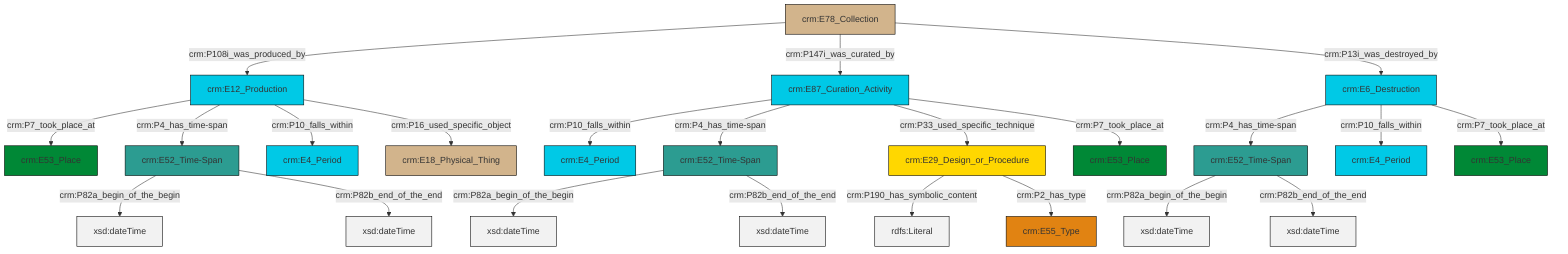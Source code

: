 graph TD
classDef Literal fill:#f2f2f2,stroke:#000000;
classDef CRM_Entity fill:#FFFFFF,stroke:#000000;
classDef Temporal_Entity fill:#00C9E6, stroke:#000000;
classDef Type fill:#E18312, stroke:#000000;
classDef Time-Span fill:#2C9C91, stroke:#000000;
classDef Appellation fill:#FFEB7F, stroke:#000000;
classDef Place fill:#008836, stroke:#000000;
classDef Persistent_Item fill:#B266B2, stroke:#000000;
classDef Conceptual_Object fill:#FFD700, stroke:#000000;
classDef Physical_Thing fill:#D2B48C, stroke:#000000;
classDef Actor fill:#f58aad, stroke:#000000;
classDef PC_Classes fill:#4ce600, stroke:#000000;
classDef Multi fill:#cccccc,stroke:#000000;

0["crm:E6_Destruction"]:::Temporal_Entity -->|crm:P4_has_time-span| 1["crm:E52_Time-Span"]:::Time-Span
1["crm:E52_Time-Span"]:::Time-Span -->|crm:P82a_begin_of_the_begin| 2[xsd:dateTime]:::Literal
3["crm:E78_Collection"]:::Physical_Thing -->|crm:P108i_was_produced_by| 4["crm:E12_Production"]:::Temporal_Entity
0["crm:E6_Destruction"]:::Temporal_Entity -->|crm:P10_falls_within| 11["crm:E4_Period"]:::Temporal_Entity
14["crm:E87_Curation_Activity"]:::Temporal_Entity -->|crm:P10_falls_within| 7["crm:E4_Period"]:::Temporal_Entity
18["crm:E29_Design_or_Procedure"]:::Conceptual_Object -->|crm:P190_has_symbolic_content| 19[rdfs:Literal]:::Literal
22["crm:E52_Time-Span"]:::Time-Span -->|crm:P82a_begin_of_the_begin| 23[xsd:dateTime]:::Literal
4["crm:E12_Production"]:::Temporal_Entity -->|crm:P7_took_place_at| 25["crm:E53_Place"]:::Place
1["crm:E52_Time-Span"]:::Time-Span -->|crm:P82b_end_of_the_end| 27[xsd:dateTime]:::Literal
22["crm:E52_Time-Span"]:::Time-Span -->|crm:P82b_end_of_the_end| 28[xsd:dateTime]:::Literal
3["crm:E78_Collection"]:::Physical_Thing -->|crm:P147i_was_curated_by| 14["crm:E87_Curation_Activity"]:::Temporal_Entity
14["crm:E87_Curation_Activity"]:::Temporal_Entity -->|crm:P4_has_time-span| 9["crm:E52_Time-Span"]:::Time-Span
9["crm:E52_Time-Span"]:::Time-Span -->|crm:P82a_begin_of_the_begin| 29[xsd:dateTime]:::Literal
14["crm:E87_Curation_Activity"]:::Temporal_Entity -->|crm:P33_used_specific_technique| 18["crm:E29_Design_or_Procedure"]:::Conceptual_Object
0["crm:E6_Destruction"]:::Temporal_Entity -->|crm:P7_took_place_at| 5["crm:E53_Place"]:::Place
18["crm:E29_Design_or_Procedure"]:::Conceptual_Object -->|crm:P2_has_type| 31["crm:E55_Type"]:::Type
9["crm:E52_Time-Span"]:::Time-Span -->|crm:P82b_end_of_the_end| 32[xsd:dateTime]:::Literal
14["crm:E87_Curation_Activity"]:::Temporal_Entity -->|crm:P7_took_place_at| 15["crm:E53_Place"]:::Place
4["crm:E12_Production"]:::Temporal_Entity -->|crm:P4_has_time-span| 22["crm:E52_Time-Span"]:::Time-Span
4["crm:E12_Production"]:::Temporal_Entity -->|crm:P10_falls_within| 12["crm:E4_Period"]:::Temporal_Entity
3["crm:E78_Collection"]:::Physical_Thing -->|crm:P13i_was_destroyed_by| 0["crm:E6_Destruction"]:::Temporal_Entity
4["crm:E12_Production"]:::Temporal_Entity -->|crm:P16_used_specific_object| 20["crm:E18_Physical_Thing"]:::Physical_Thing
